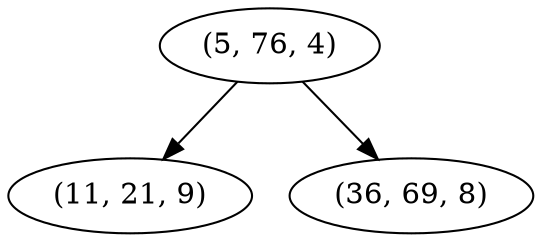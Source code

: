 digraph tree {
    "(5, 76, 4)";
    "(11, 21, 9)";
    "(36, 69, 8)";
    "(5, 76, 4)" -> "(11, 21, 9)";
    "(5, 76, 4)" -> "(36, 69, 8)";
}
